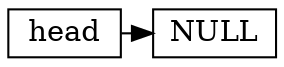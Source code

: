
digraph initial {
    layout=neato;
    peripheries=0;
    node [shape = record,height=.1];
    node0[label = "head", pos = "0,0!"];
    node1 [label = "NULL", pos = "1,0!"];
    node0->node1[style=dashed];
} 
